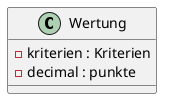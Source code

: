 @startuml
'https://plantuml.com/sequence-diagram

class Wertung{
-kriterien : Kriterien
-decimal : punkte
}

@enduml
